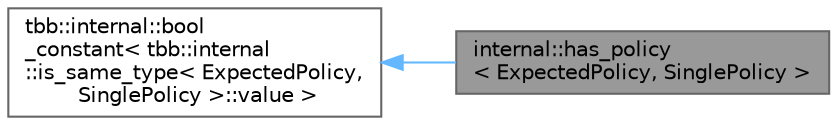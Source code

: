 digraph "internal::has_policy&lt; ExpectedPolicy, SinglePolicy &gt;"
{
 // LATEX_PDF_SIZE
  bgcolor="transparent";
  edge [fontname=Helvetica,fontsize=10,labelfontname=Helvetica,labelfontsize=10];
  node [fontname=Helvetica,fontsize=10,shape=box,height=0.2,width=0.4];
  rankdir="LR";
  Node1 [id="Node000001",label="internal::has_policy\l\< ExpectedPolicy, SinglePolicy \>",height=0.2,width=0.4,color="gray40", fillcolor="grey60", style="filled", fontcolor="black",tooltip=" "];
  Node2 -> Node1 [id="edge1_Node000001_Node000002",dir="back",color="steelblue1",style="solid",tooltip=" "];
  Node2 [id="Node000002",label="tbb::internal::bool\l_constant\< tbb::internal\l::is_same_type\< ExpectedPolicy,\l SinglePolicy \>::value \>",height=0.2,width=0.4,color="gray40", fillcolor="white", style="filled",tooltip=" "];
}
